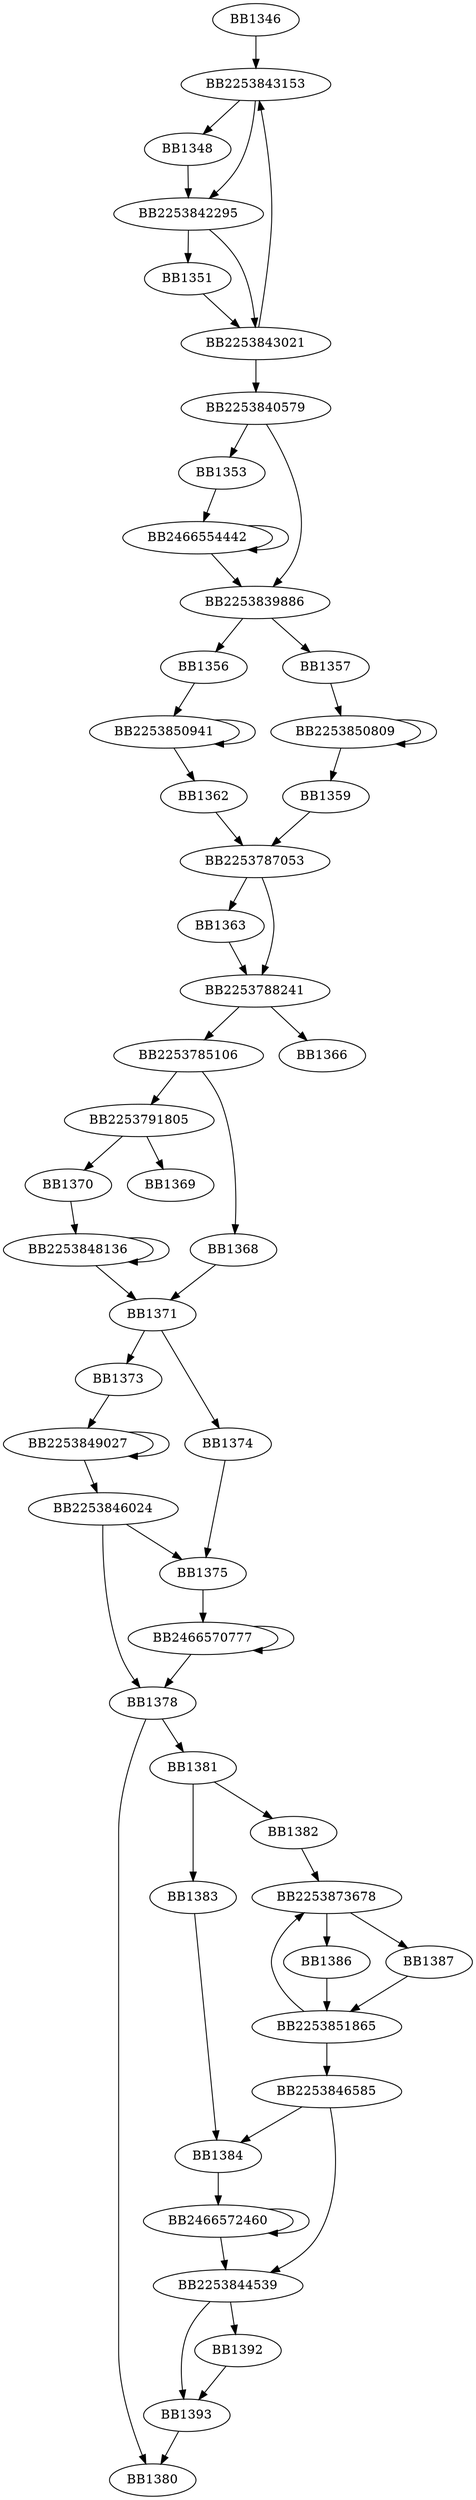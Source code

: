 digraph G{
	BB1346->BB2253843153;
	BB2253843153->BB1348;
	BB2253843153->BB2253842295;
	BB1348->BB2253842295;
	BB2253842295->BB2253843021;
	BB2253842295->BB1351;
	BB1351->BB2253843021;
	BB2253843021->BB2253843153;
	BB2253843021->BB2253840579;
	BB2253840579->BB1353;
	BB2253840579->BB2253839886;
	BB1353->BB2466554442;
	BB2466554442->BB2466554442;
	BB2466554442->BB2253839886;
	BB2253839886->BB1356;
	BB2253839886->BB1357;
	BB1357->BB2253850809;
	BB2253850809->BB1359;
	BB2253850809->BB2253850809;
	BB1359->BB2253787053;
	BB1356->BB2253850941;
	BB2253850941->BB1362;
	BB2253850941->BB2253850941;
	BB1362->BB2253787053;
	BB2253787053->BB1363;
	BB2253787053->BB2253788241;
	BB1363->BB2253788241;
	BB2253788241->BB2253785106;
	BB2253788241->BB1366;
	BB2253785106->BB2253791805;
	BB2253785106->BB1368;
	BB2253791805->BB1369;
	BB2253791805->BB1370;
	BB1368->BB1371;
	BB1370->BB2253848136;
	BB2253848136->BB1371;
	BB2253848136->BB2253848136;
	BB1371->BB1373;
	BB1371->BB1374;
	BB1374->BB1375;
	BB1373->BB2253849027;
	BB2253849027->BB2253846024;
	BB2253849027->BB2253849027;
	BB2253846024->BB1375;
	BB2253846024->BB1378;
	BB1375->BB2466570777;
	BB2466570777->BB1378;
	BB2466570777->BB2466570777;
	BB1378->BB1380;
	BB1378->BB1381;
	BB1381->BB1382;
	BB1381->BB1383;
	BB1383->BB1384;
	BB1382->BB2253873678;
	BB2253873678->BB1386;
	BB2253873678->BB1387;
	BB1386->BB2253851865;
	BB1387->BB2253851865;
	BB2253851865->BB2253846585;
	BB2253851865->BB2253873678;
	BB2253846585->BB1384;
	BB2253846585->BB2253844539;
	BB1384->BB2466572460;
	BB2466572460->BB2253844539;
	BB2466572460->BB2466572460;
	BB2253844539->BB1392;
	BB2253844539->BB1393;
	BB1392->BB1393;
	BB1393->BB1380;
}
